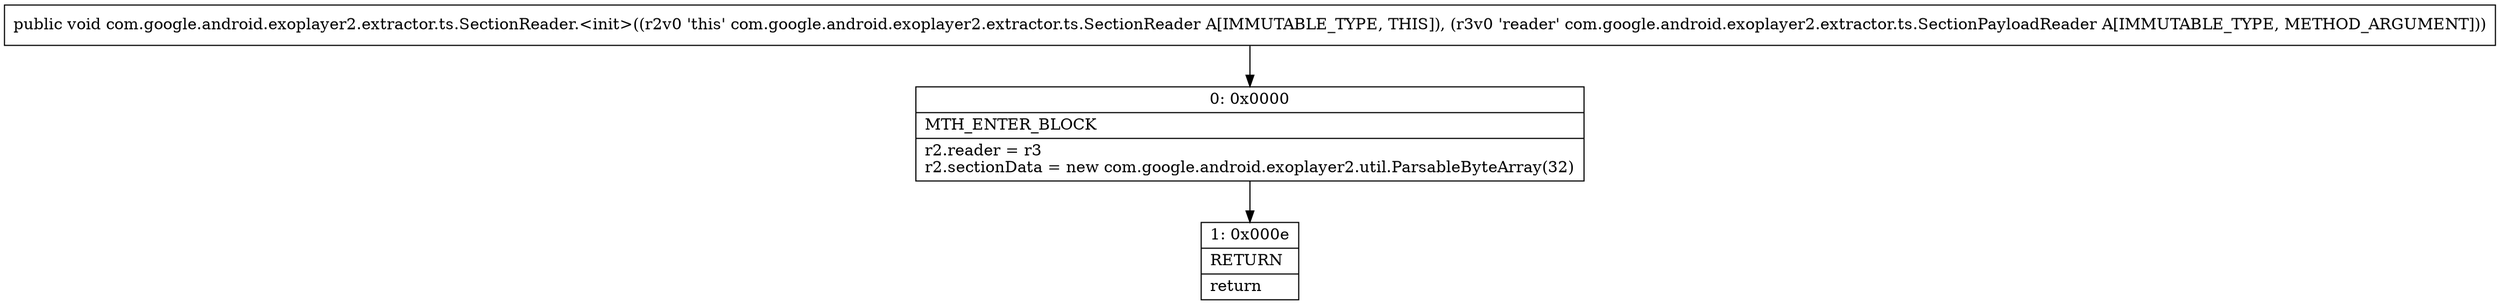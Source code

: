 digraph "CFG forcom.google.android.exoplayer2.extractor.ts.SectionReader.\<init\>(Lcom\/google\/android\/exoplayer2\/extractor\/ts\/SectionPayloadReader;)V" {
Node_0 [shape=record,label="{0\:\ 0x0000|MTH_ENTER_BLOCK\l|r2.reader = r3\lr2.sectionData = new com.google.android.exoplayer2.util.ParsableByteArray(32)\l}"];
Node_1 [shape=record,label="{1\:\ 0x000e|RETURN\l|return\l}"];
MethodNode[shape=record,label="{public void com.google.android.exoplayer2.extractor.ts.SectionReader.\<init\>((r2v0 'this' com.google.android.exoplayer2.extractor.ts.SectionReader A[IMMUTABLE_TYPE, THIS]), (r3v0 'reader' com.google.android.exoplayer2.extractor.ts.SectionPayloadReader A[IMMUTABLE_TYPE, METHOD_ARGUMENT])) }"];
MethodNode -> Node_0;
Node_0 -> Node_1;
}

